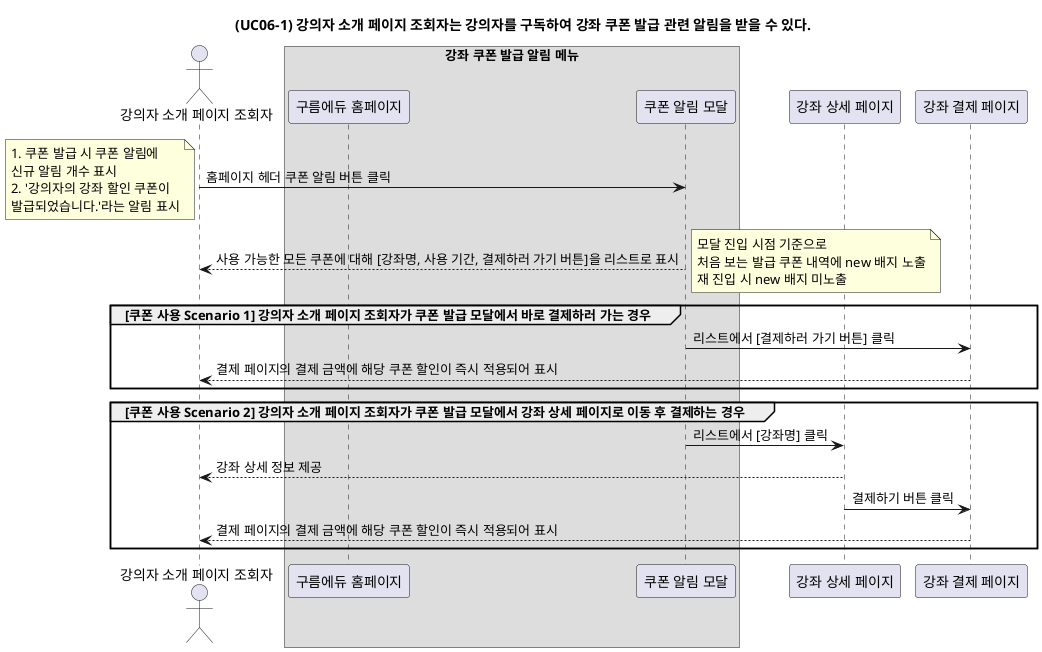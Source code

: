 @startuml

title (UC06-1) 강의자 소개 페이지 조회자는 강의자를 구독하여 강좌 쿠폰 발급 관련 알림을 받을 수 있다.
actor "강의자 소개 페이지 조회자"

box "강좌 쿠폰 발급 알림 메뉴"
participant "구름에듀 홈페이지"
participant "쿠폰 알림 모달"
endbox
participant "강좌 상세 페이지"
participant "강좌 결제 페이지"

"강의자 소개 페이지 조회자" -> "쿠폰 알림 모달" : 홈페이지 헤더 쿠폰 알림 버튼 클릭
note bottom
1. 쿠폰 발급 시 쿠폰 알림에
신규 알림 개수 표시
2. '강의자의 강좌 할인 쿠폰이
발급되었습니다.'라는 알림 표시
end note
"쿠폰 알림 모달" --> "강의자 소개 페이지 조회자" : 사용 가능한 모든 쿠폰에 대해 [강좌명, 사용 기간, 결제하러 가기 버튼]을 리스트로 표시

group [쿠폰 사용 Scenario 1] 강의자 소개 페이지 조회자가 쿠폰 발급 모달에서 바로 결제하러 가는 경우

note right
모달 진입 시점 기준으로
처음 보는 발급 쿠폰 내역에 new 배지 노출
재 진입 시 new 배지 미노출
end note

"쿠폰 알림 모달" -> "강좌 결제 페이지" : 리스트에서 [결제하러 가기 버튼] 클릭
"강좌 결제 페이지" --> "강의자 소개 페이지 조회자" : 결제 페이지의 결제 금액에 해당 쿠폰 할인이 즉시 적용되어 표시
end

group [쿠폰 사용 Scenario 2] 강의자 소개 페이지 조회자가 쿠폰 발급 모달에서 강좌 상세 페이지로 이동 후 결제하는 경우
"쿠폰 알림 모달" -> "강좌 상세 페이지" : 리스트에서 [강좌명] 클릭
"강좌 상세 페이지" --> "강의자 소개 페이지 조회자" : 강좌 상세 정보 제공
"강좌 상세 페이지" -> "강좌 결제 페이지" : 결제하기 버튼 클릭
"강좌 결제 페이지" --> "강의자 소개 페이지 조회자" : 결제 페이지의 결제 금액에 해당 쿠폰 할인이 즉시 적용되어 표시
end

@enduml

